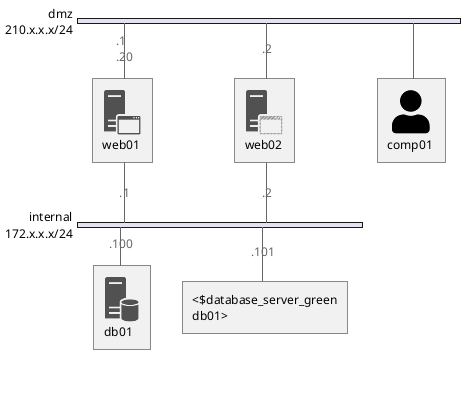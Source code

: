 @startuml
!include <office/Servers/application_server>
!include <office/Servers/application_server_ghosted>
!include <office/Servers/database_server>
!include <office/Servers/database_server_green>
!include <C4/C4_Container>

nwdiag {
    Network dmz {
        address = "210.x.x.x/24"
        web01 [address = ".1, .20", description = "<$application_server>\nweb01"]
        web02 [address = ".2", description = "<$application_server_ghosted>\nweb02"]
        comp01 [description = "<$person>\ncomp01"]
    }
    network internal {
        address = "172.x.x.x/24"
        web01 [address = ".1", ]
        web02 [address = ".2", ]
        db01 [address = ".100", description = "<$database_server>\ndb01"]
        db02 [address = ".101", description = "<$database_server_green\ndb01>"]
    }
}
@enduml